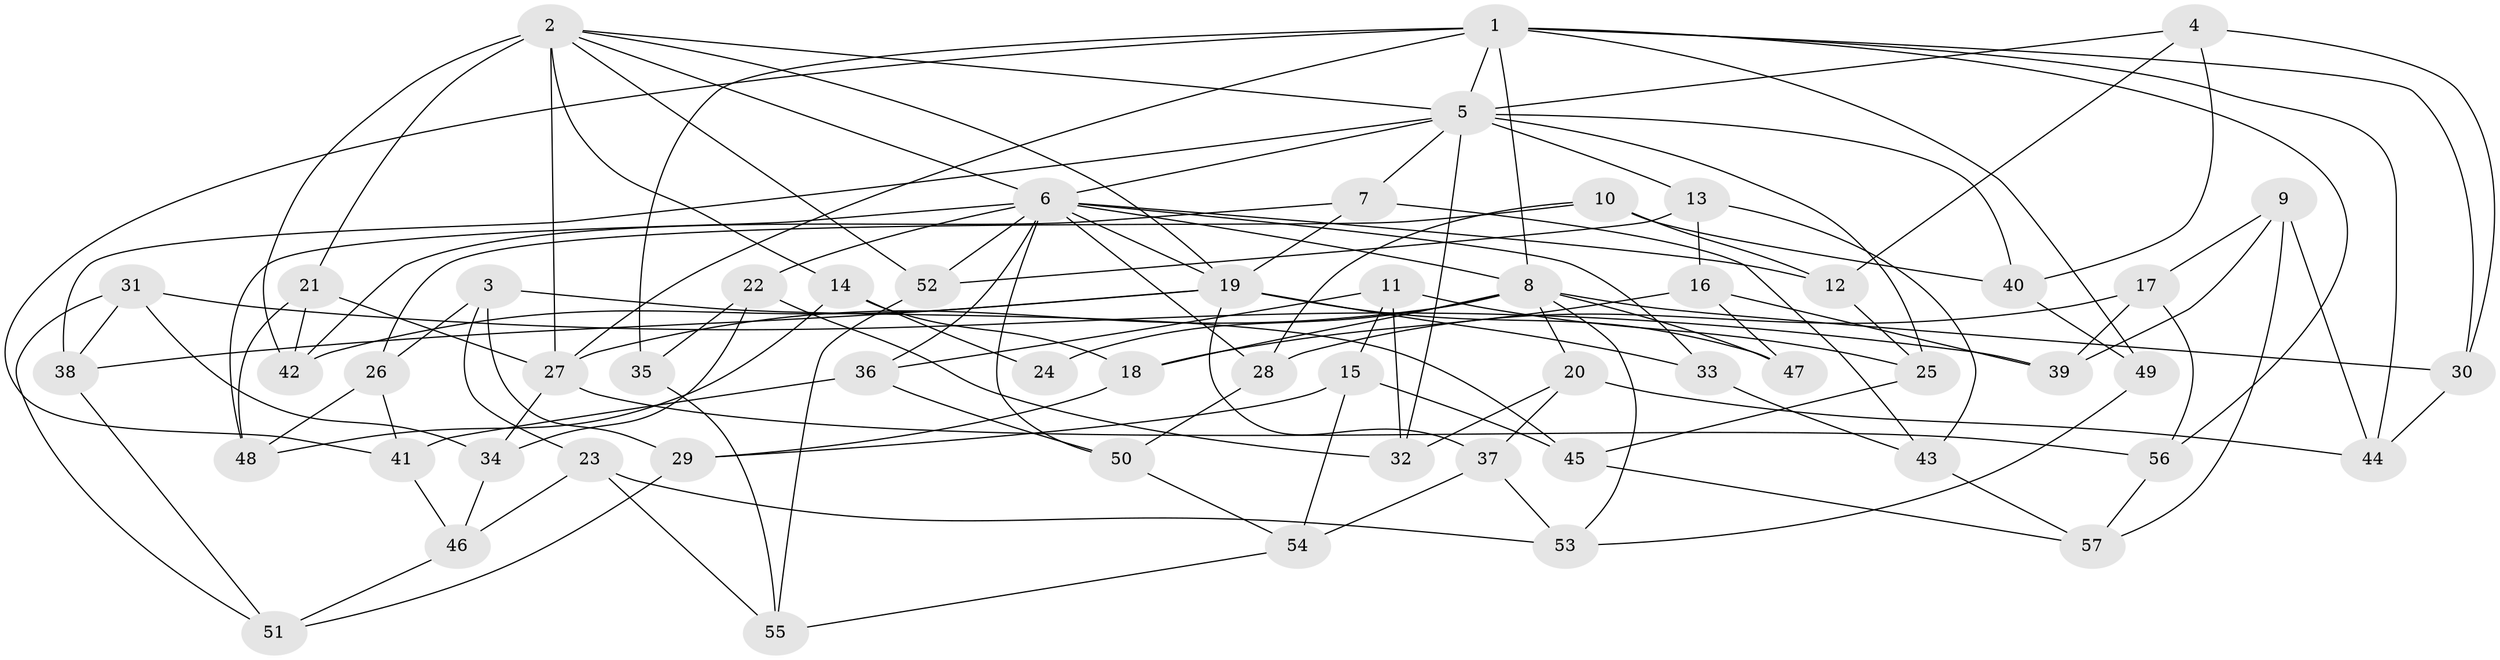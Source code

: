// original degree distribution, {4: 1.0}
// Generated by graph-tools (version 1.1) at 2025/53/03/04/25 22:53:38]
// undirected, 57 vertices, 128 edges
graph export_dot {
  node [color=gray90,style=filled];
  1;
  2;
  3;
  4;
  5;
  6;
  7;
  8;
  9;
  10;
  11;
  12;
  13;
  14;
  15;
  16;
  17;
  18;
  19;
  20;
  21;
  22;
  23;
  24;
  25;
  26;
  27;
  28;
  29;
  30;
  31;
  32;
  33;
  34;
  35;
  36;
  37;
  38;
  39;
  40;
  41;
  42;
  43;
  44;
  45;
  46;
  47;
  48;
  49;
  50;
  51;
  52;
  53;
  54;
  55;
  56;
  57;
  1 -- 5 [weight=1.0];
  1 -- 8 [weight=1.0];
  1 -- 27 [weight=2.0];
  1 -- 30 [weight=1.0];
  1 -- 35 [weight=2.0];
  1 -- 41 [weight=1.0];
  1 -- 44 [weight=1.0];
  1 -- 49 [weight=2.0];
  1 -- 56 [weight=1.0];
  2 -- 5 [weight=1.0];
  2 -- 6 [weight=1.0];
  2 -- 14 [weight=1.0];
  2 -- 19 [weight=1.0];
  2 -- 21 [weight=1.0];
  2 -- 27 [weight=1.0];
  2 -- 42 [weight=1.0];
  2 -- 52 [weight=1.0];
  3 -- 23 [weight=1.0];
  3 -- 26 [weight=1.0];
  3 -- 29 [weight=1.0];
  3 -- 45 [weight=1.0];
  4 -- 5 [weight=1.0];
  4 -- 12 [weight=1.0];
  4 -- 30 [weight=1.0];
  4 -- 40 [weight=1.0];
  5 -- 6 [weight=1.0];
  5 -- 7 [weight=1.0];
  5 -- 13 [weight=1.0];
  5 -- 25 [weight=1.0];
  5 -- 32 [weight=1.0];
  5 -- 38 [weight=1.0];
  5 -- 40 [weight=1.0];
  6 -- 8 [weight=1.0];
  6 -- 12 [weight=1.0];
  6 -- 19 [weight=1.0];
  6 -- 22 [weight=1.0];
  6 -- 28 [weight=1.0];
  6 -- 33 [weight=1.0];
  6 -- 36 [weight=1.0];
  6 -- 48 [weight=1.0];
  6 -- 50 [weight=1.0];
  6 -- 52 [weight=1.0];
  7 -- 19 [weight=1.0];
  7 -- 42 [weight=1.0];
  7 -- 43 [weight=1.0];
  8 -- 18 [weight=1.0];
  8 -- 20 [weight=1.0];
  8 -- 24 [weight=3.0];
  8 -- 27 [weight=2.0];
  8 -- 30 [weight=1.0];
  8 -- 47 [weight=1.0];
  8 -- 53 [weight=1.0];
  9 -- 17 [weight=1.0];
  9 -- 39 [weight=1.0];
  9 -- 44 [weight=1.0];
  9 -- 57 [weight=1.0];
  10 -- 12 [weight=1.0];
  10 -- 26 [weight=1.0];
  10 -- 28 [weight=1.0];
  10 -- 40 [weight=1.0];
  11 -- 15 [weight=1.0];
  11 -- 25 [weight=1.0];
  11 -- 32 [weight=1.0];
  11 -- 36 [weight=1.0];
  12 -- 25 [weight=1.0];
  13 -- 16 [weight=1.0];
  13 -- 43 [weight=1.0];
  13 -- 52 [weight=1.0];
  14 -- 18 [weight=1.0];
  14 -- 24 [weight=1.0];
  14 -- 48 [weight=1.0];
  15 -- 29 [weight=1.0];
  15 -- 45 [weight=1.0];
  15 -- 54 [weight=1.0];
  16 -- 18 [weight=1.0];
  16 -- 39 [weight=1.0];
  16 -- 47 [weight=1.0];
  17 -- 28 [weight=1.0];
  17 -- 39 [weight=1.0];
  17 -- 56 [weight=1.0];
  18 -- 29 [weight=1.0];
  19 -- 33 [weight=2.0];
  19 -- 37 [weight=1.0];
  19 -- 38 [weight=1.0];
  19 -- 42 [weight=1.0];
  19 -- 47 [weight=2.0];
  20 -- 32 [weight=1.0];
  20 -- 37 [weight=1.0];
  20 -- 44 [weight=1.0];
  21 -- 27 [weight=1.0];
  21 -- 42 [weight=1.0];
  21 -- 48 [weight=1.0];
  22 -- 32 [weight=1.0];
  22 -- 34 [weight=1.0];
  22 -- 35 [weight=1.0];
  23 -- 46 [weight=1.0];
  23 -- 53 [weight=1.0];
  23 -- 55 [weight=1.0];
  25 -- 45 [weight=1.0];
  26 -- 41 [weight=1.0];
  26 -- 48 [weight=1.0];
  27 -- 34 [weight=1.0];
  27 -- 56 [weight=1.0];
  28 -- 50 [weight=1.0];
  29 -- 51 [weight=1.0];
  30 -- 44 [weight=1.0];
  31 -- 34 [weight=1.0];
  31 -- 38 [weight=1.0];
  31 -- 39 [weight=1.0];
  31 -- 51 [weight=1.0];
  33 -- 43 [weight=1.0];
  34 -- 46 [weight=1.0];
  35 -- 55 [weight=1.0];
  36 -- 41 [weight=1.0];
  36 -- 50 [weight=1.0];
  37 -- 53 [weight=1.0];
  37 -- 54 [weight=1.0];
  38 -- 51 [weight=1.0];
  40 -- 49 [weight=1.0];
  41 -- 46 [weight=1.0];
  43 -- 57 [weight=1.0];
  45 -- 57 [weight=1.0];
  46 -- 51 [weight=1.0];
  49 -- 53 [weight=1.0];
  50 -- 54 [weight=1.0];
  52 -- 55 [weight=1.0];
  54 -- 55 [weight=1.0];
  56 -- 57 [weight=1.0];
}
